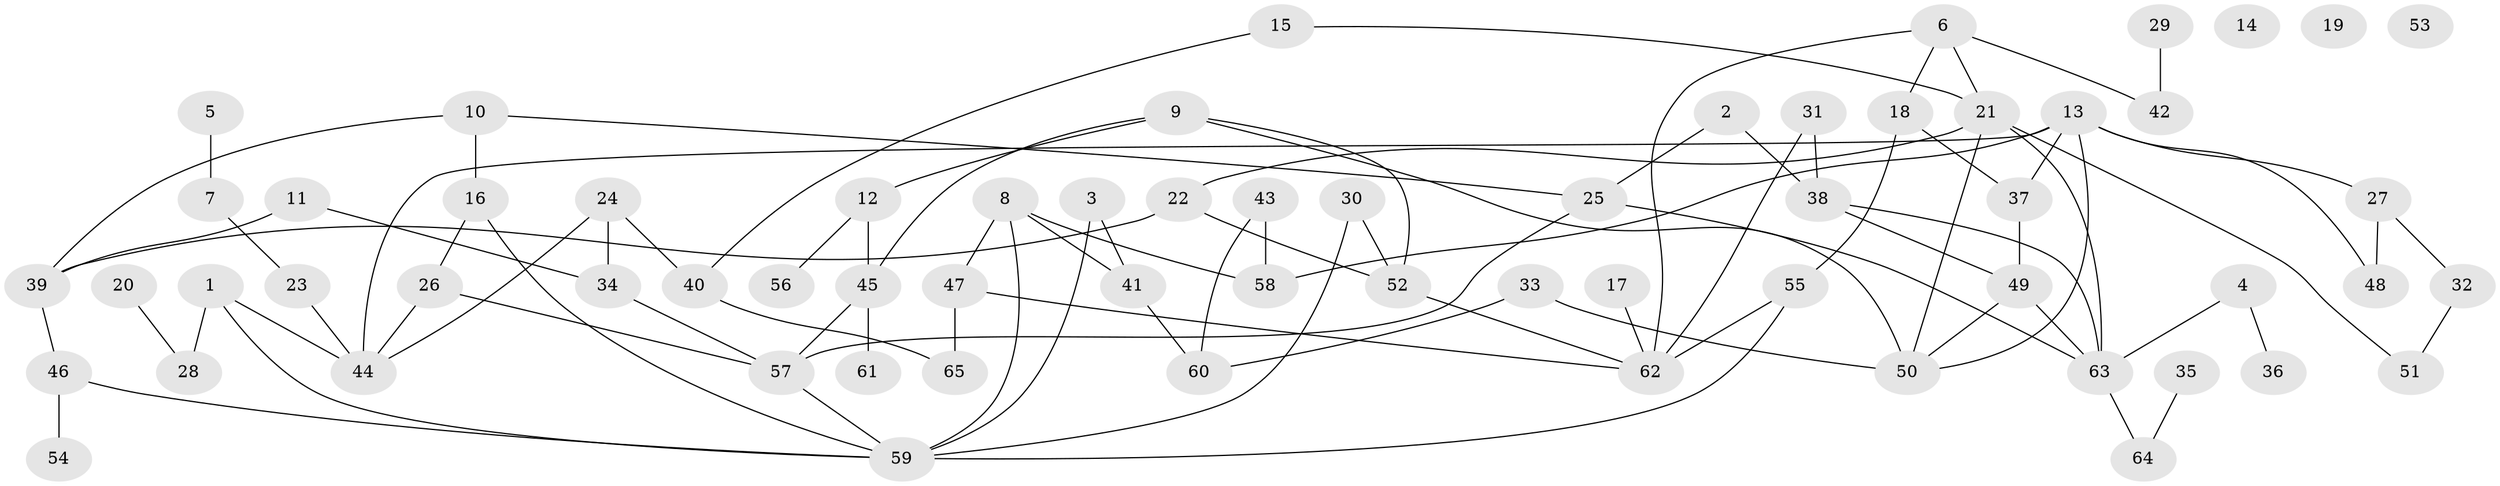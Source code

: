 // coarse degree distribution, {3: 0.09375, 2: 0.21875, 1: 0.25, 4: 0.09375, 6: 0.03125, 11: 0.0625, 9: 0.03125, 0: 0.09375, 7: 0.0625, 5: 0.0625}
// Generated by graph-tools (version 1.1) at 2025/16/03/04/25 18:16:34]
// undirected, 65 vertices, 91 edges
graph export_dot {
graph [start="1"]
  node [color=gray90,style=filled];
  1;
  2;
  3;
  4;
  5;
  6;
  7;
  8;
  9;
  10;
  11;
  12;
  13;
  14;
  15;
  16;
  17;
  18;
  19;
  20;
  21;
  22;
  23;
  24;
  25;
  26;
  27;
  28;
  29;
  30;
  31;
  32;
  33;
  34;
  35;
  36;
  37;
  38;
  39;
  40;
  41;
  42;
  43;
  44;
  45;
  46;
  47;
  48;
  49;
  50;
  51;
  52;
  53;
  54;
  55;
  56;
  57;
  58;
  59;
  60;
  61;
  62;
  63;
  64;
  65;
  1 -- 28;
  1 -- 44;
  1 -- 59;
  2 -- 25;
  2 -- 38;
  3 -- 41;
  3 -- 59;
  4 -- 36;
  4 -- 63;
  5 -- 7;
  6 -- 18;
  6 -- 21;
  6 -- 42;
  6 -- 62;
  7 -- 23;
  8 -- 41;
  8 -- 47;
  8 -- 58;
  8 -- 59;
  9 -- 12;
  9 -- 45;
  9 -- 50;
  9 -- 52;
  10 -- 16;
  10 -- 25;
  10 -- 39;
  11 -- 34;
  11 -- 39;
  12 -- 45;
  12 -- 56;
  13 -- 27;
  13 -- 37;
  13 -- 44;
  13 -- 48;
  13 -- 50;
  13 -- 58;
  15 -- 21;
  15 -- 40;
  16 -- 26;
  16 -- 59;
  17 -- 62;
  18 -- 37;
  18 -- 55;
  20 -- 28;
  21 -- 22;
  21 -- 50;
  21 -- 51;
  21 -- 63;
  22 -- 39;
  22 -- 52;
  23 -- 44;
  24 -- 34;
  24 -- 40;
  24 -- 44;
  25 -- 57;
  25 -- 63;
  26 -- 44;
  26 -- 57;
  27 -- 32;
  27 -- 48;
  29 -- 42;
  30 -- 52;
  30 -- 59;
  31 -- 38;
  31 -- 62;
  32 -- 51;
  33 -- 50;
  33 -- 60;
  34 -- 57;
  35 -- 64;
  37 -- 49;
  38 -- 49;
  38 -- 63;
  39 -- 46;
  40 -- 65;
  41 -- 60;
  43 -- 58;
  43 -- 60;
  45 -- 57;
  45 -- 61;
  46 -- 54;
  46 -- 59;
  47 -- 62;
  47 -- 65;
  49 -- 50;
  49 -- 63;
  52 -- 62;
  55 -- 59;
  55 -- 62;
  57 -- 59;
  63 -- 64;
}
